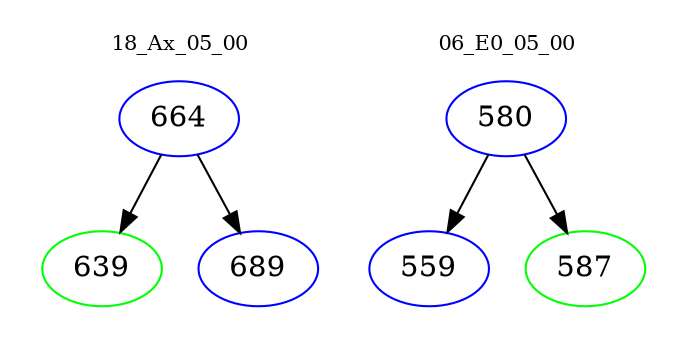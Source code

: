 digraph{
subgraph cluster_0 {
color = white
label = "18_Ax_05_00";
fontsize=10;
T0_664 [label="664", color="blue"]
T0_664 -> T0_639 [color="black"]
T0_639 [label="639", color="green"]
T0_664 -> T0_689 [color="black"]
T0_689 [label="689", color="blue"]
}
subgraph cluster_1 {
color = white
label = "06_E0_05_00";
fontsize=10;
T1_580 [label="580", color="blue"]
T1_580 -> T1_559 [color="black"]
T1_559 [label="559", color="blue"]
T1_580 -> T1_587 [color="black"]
T1_587 [label="587", color="green"]
}
}
